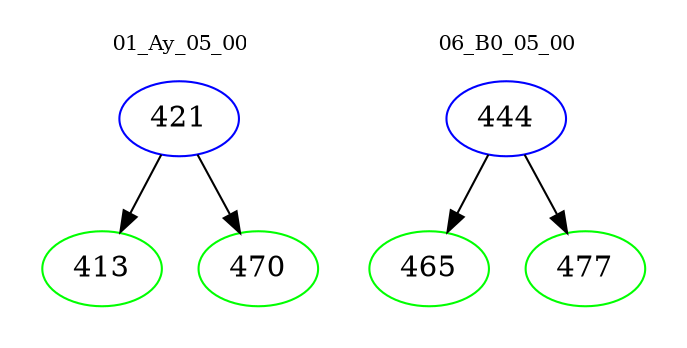 digraph{
subgraph cluster_0 {
color = white
label = "01_Ay_05_00";
fontsize=10;
T0_421 [label="421", color="blue"]
T0_421 -> T0_413 [color="black"]
T0_413 [label="413", color="green"]
T0_421 -> T0_470 [color="black"]
T0_470 [label="470", color="green"]
}
subgraph cluster_1 {
color = white
label = "06_B0_05_00";
fontsize=10;
T1_444 [label="444", color="blue"]
T1_444 -> T1_465 [color="black"]
T1_465 [label="465", color="green"]
T1_444 -> T1_477 [color="black"]
T1_477 [label="477", color="green"]
}
}
